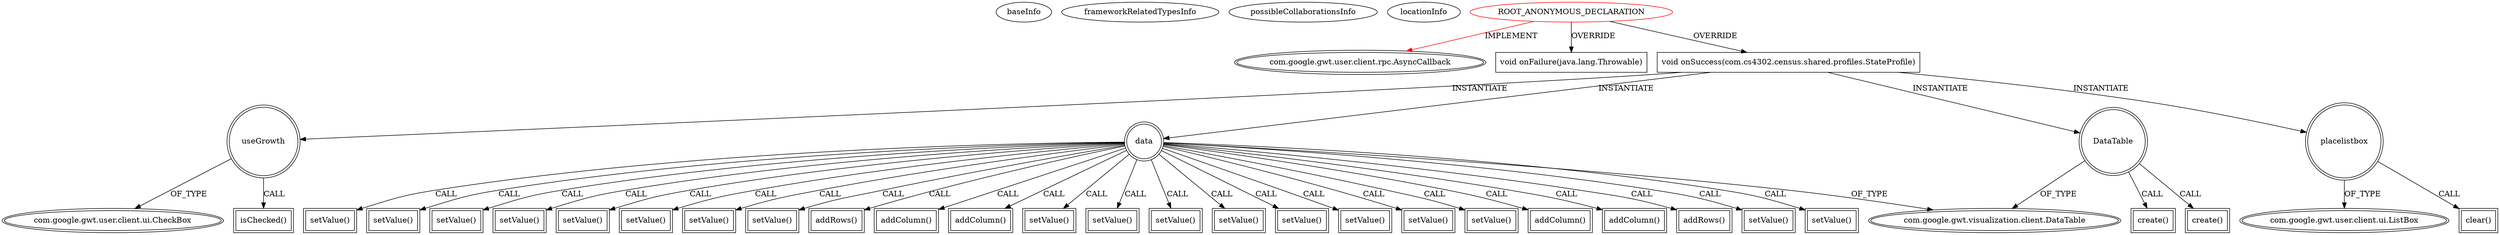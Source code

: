 digraph {
baseInfo[graphId=117,category="extension_graph",isAnonymous=true,possibleRelation=false]
frameworkRelatedTypesInfo[0="com.google.gwt.user.client.rpc.AsyncCallback"]
possibleCollaborationsInfo[]
locationInfo[projectName="DeannaSurma-Census",filePath="/DeannaSurma-Census/Census-master/src/com/cs4302/census/client/Census.java",contextSignature="void createStateTable(java.lang.String)",graphId="117"]
0[label="ROOT_ANONYMOUS_DECLARATION",vertexType="ROOT_ANONYMOUS_DECLARATION",isFrameworkType=false,color=red]
1[label="com.google.gwt.user.client.rpc.AsyncCallback",vertexType="FRAMEWORK_INTERFACE_TYPE",isFrameworkType=true,peripheries=2]
2[label="void onFailure(java.lang.Throwable)",vertexType="OVERRIDING_METHOD_DECLARATION",isFrameworkType=false,shape=box]
3[label="void onSuccess(com.cs4302.census.shared.profiles.StateProfile)",vertexType="OVERRIDING_METHOD_DECLARATION",isFrameworkType=false,shape=box]
4[label="useGrowth",vertexType="VARIABLE_EXPRESION",isFrameworkType=true,peripheries=2,shape=circle]
6[label="com.google.gwt.user.client.ui.CheckBox",vertexType="FRAMEWORK_CLASS_TYPE",isFrameworkType=true,peripheries=2]
5[label="isChecked()",vertexType="INSIDE_CALL",isFrameworkType=true,peripheries=2,shape=box]
7[label="DataTable",vertexType="VARIABLE_EXPRESION",isFrameworkType=true,peripheries=2,shape=circle]
9[label="com.google.gwt.visualization.client.DataTable",vertexType="FRAMEWORK_CLASS_TYPE",isFrameworkType=true,peripheries=2]
8[label="create()",vertexType="INSIDE_CALL",isFrameworkType=true,peripheries=2,shape=box]
10[label="data",vertexType="VARIABLE_EXPRESION",isFrameworkType=true,peripheries=2,shape=circle]
11[label="addColumn()",vertexType="INSIDE_CALL",isFrameworkType=true,peripheries=2,shape=box]
14[label="addColumn()",vertexType="INSIDE_CALL",isFrameworkType=true,peripheries=2,shape=box]
16[label="addRows()",vertexType="INSIDE_CALL",isFrameworkType=true,peripheries=2,shape=box]
18[label="setValue()",vertexType="INSIDE_CALL",isFrameworkType=true,peripheries=2,shape=box]
20[label="setValue()",vertexType="INSIDE_CALL",isFrameworkType=true,peripheries=2,shape=box]
22[label="setValue()",vertexType="INSIDE_CALL",isFrameworkType=true,peripheries=2,shape=box]
24[label="setValue()",vertexType="INSIDE_CALL",isFrameworkType=true,peripheries=2,shape=box]
26[label="setValue()",vertexType="INSIDE_CALL",isFrameworkType=true,peripheries=2,shape=box]
28[label="setValue()",vertexType="INSIDE_CALL",isFrameworkType=true,peripheries=2,shape=box]
30[label="setValue()",vertexType="INSIDE_CALL",isFrameworkType=true,peripheries=2,shape=box]
32[label="setValue()",vertexType="INSIDE_CALL",isFrameworkType=true,peripheries=2,shape=box]
34[label="setValue()",vertexType="INSIDE_CALL",isFrameworkType=true,peripheries=2,shape=box]
36[label="setValue()",vertexType="INSIDE_CALL",isFrameworkType=true,peripheries=2,shape=box]
38[label="create()",vertexType="INSIDE_CALL",isFrameworkType=true,peripheries=2,shape=box]
40[label="addRows()",vertexType="INSIDE_CALL",isFrameworkType=true,peripheries=2,shape=box]
42[label="addColumn()",vertexType="INSIDE_CALL",isFrameworkType=true,peripheries=2,shape=box]
44[label="addColumn()",vertexType="INSIDE_CALL",isFrameworkType=true,peripheries=2,shape=box]
46[label="setValue()",vertexType="INSIDE_CALL",isFrameworkType=true,peripheries=2,shape=box]
48[label="setValue()",vertexType="INSIDE_CALL",isFrameworkType=true,peripheries=2,shape=box]
50[label="setValue()",vertexType="INSIDE_CALL",isFrameworkType=true,peripheries=2,shape=box]
52[label="setValue()",vertexType="INSIDE_CALL",isFrameworkType=true,peripheries=2,shape=box]
54[label="setValue()",vertexType="INSIDE_CALL",isFrameworkType=true,peripheries=2,shape=box]
56[label="setValue()",vertexType="INSIDE_CALL",isFrameworkType=true,peripheries=2,shape=box]
58[label="setValue()",vertexType="INSIDE_CALL",isFrameworkType=true,peripheries=2,shape=box]
60[label="setValue()",vertexType="INSIDE_CALL",isFrameworkType=true,peripheries=2,shape=box]
61[label="placelistbox",vertexType="VARIABLE_EXPRESION",isFrameworkType=true,peripheries=2,shape=circle]
63[label="com.google.gwt.user.client.ui.ListBox",vertexType="FRAMEWORK_CLASS_TYPE",isFrameworkType=true,peripheries=2]
62[label="clear()",vertexType="INSIDE_CALL",isFrameworkType=true,peripheries=2,shape=box]
0->1[label="IMPLEMENT",color=red]
0->2[label="OVERRIDE"]
0->3[label="OVERRIDE"]
3->4[label="INSTANTIATE"]
4->6[label="OF_TYPE"]
4->5[label="CALL"]
3->7[label="INSTANTIATE"]
7->9[label="OF_TYPE"]
7->8[label="CALL"]
3->10[label="INSTANTIATE"]
10->9[label="OF_TYPE"]
10->11[label="CALL"]
10->14[label="CALL"]
10->16[label="CALL"]
10->18[label="CALL"]
10->20[label="CALL"]
10->22[label="CALL"]
10->24[label="CALL"]
10->26[label="CALL"]
10->28[label="CALL"]
10->30[label="CALL"]
10->32[label="CALL"]
10->34[label="CALL"]
10->36[label="CALL"]
7->38[label="CALL"]
10->40[label="CALL"]
10->42[label="CALL"]
10->44[label="CALL"]
10->46[label="CALL"]
10->48[label="CALL"]
10->50[label="CALL"]
10->52[label="CALL"]
10->54[label="CALL"]
10->56[label="CALL"]
10->58[label="CALL"]
10->60[label="CALL"]
3->61[label="INSTANTIATE"]
61->63[label="OF_TYPE"]
61->62[label="CALL"]
}
